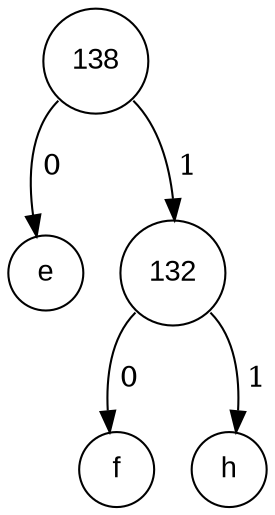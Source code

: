 digraph POT_test {
node [fontname="Arial", shape="circle", width=0.5];
138 [label = "138"]
101 [label = "e"]
132 [label = "132"]
102 [label = "f"]
104 [label = "h"]
132:sw -> 102 [label = " 0"]
132:se -> 104 [label = " 1"]
138:sw -> 101 [label = " 0"]
138:se -> 132 [label = " 1"]
}
